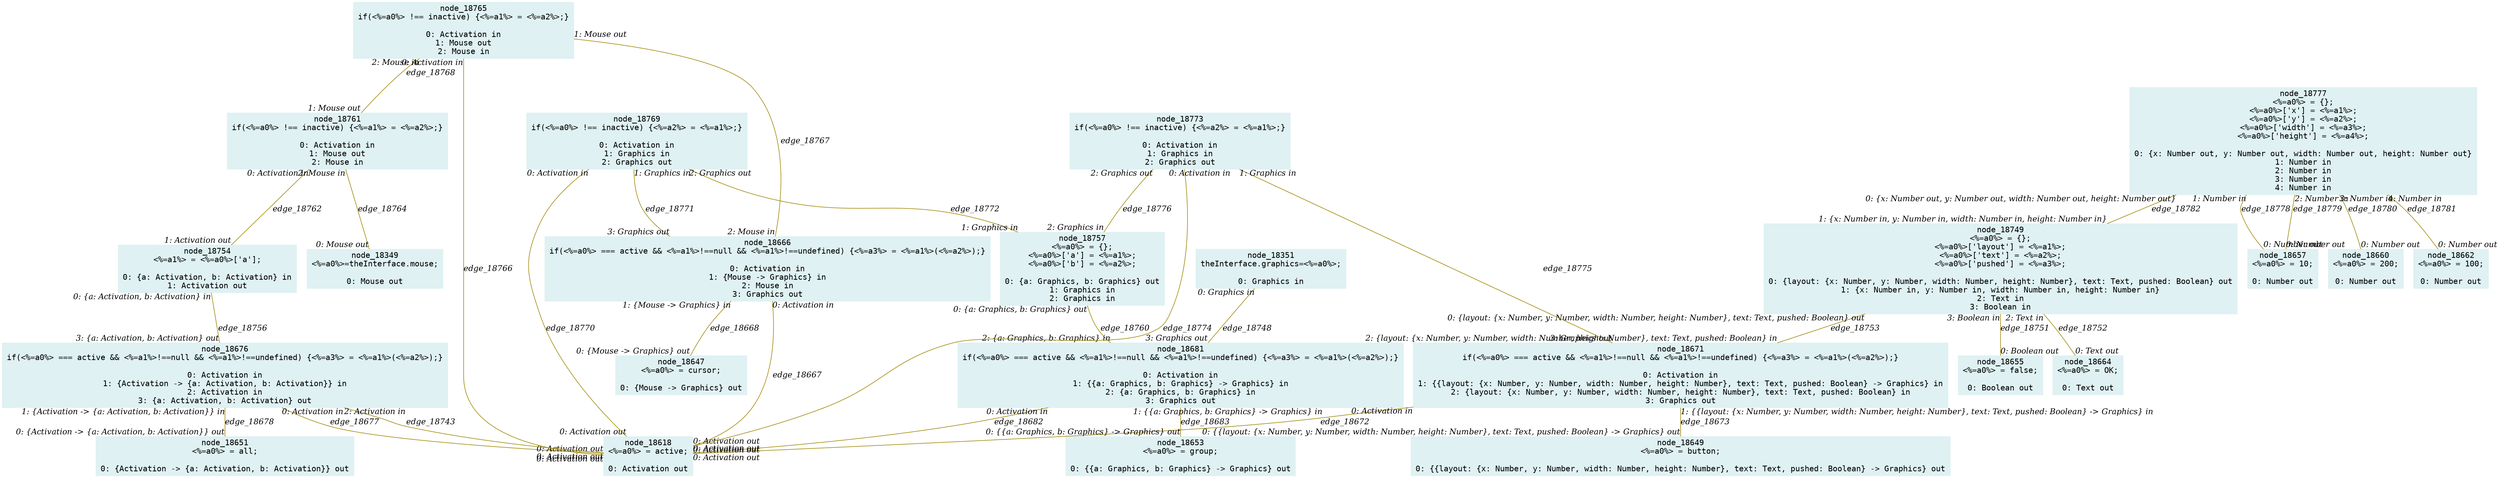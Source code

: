 digraph g{node_18349 [shape="box", style="filled", color="#dff1f2", fontname="Courier", label="node_18349
<%=a0%>=theInterface.mouse;

0: Mouse out" ]
node_18351 [shape="box", style="filled", color="#dff1f2", fontname="Courier", label="node_18351
theInterface.graphics=<%=a0%>;

0: Graphics in" ]
node_18618 [shape="box", style="filled", color="#dff1f2", fontname="Courier", label="node_18618
<%=a0%> = active;

0: Activation out" ]
node_18647 [shape="box", style="filled", color="#dff1f2", fontname="Courier", label="node_18647
<%=a0%> = cursor;

0: {Mouse -> Graphics} out" ]
node_18649 [shape="box", style="filled", color="#dff1f2", fontname="Courier", label="node_18649
<%=a0%> = button;

0: {{layout: {x: Number, y: Number, width: Number, height: Number}, text: Text, pushed: Boolean} -> Graphics} out" ]
node_18651 [shape="box", style="filled", color="#dff1f2", fontname="Courier", label="node_18651
<%=a0%> = all;

0: {Activation -> {a: Activation, b: Activation}} out" ]
node_18653 [shape="box", style="filled", color="#dff1f2", fontname="Courier", label="node_18653
<%=a0%> = group;

0: {{a: Graphics, b: Graphics} -> Graphics} out" ]
node_18655 [shape="box", style="filled", color="#dff1f2", fontname="Courier", label="node_18655
<%=a0%> = false;

0: Boolean out" ]
node_18657 [shape="box", style="filled", color="#dff1f2", fontname="Courier", label="node_18657
<%=a0%> = 10;

0: Number out" ]
node_18660 [shape="box", style="filled", color="#dff1f2", fontname="Courier", label="node_18660
<%=a0%> = 200;

0: Number out" ]
node_18662 [shape="box", style="filled", color="#dff1f2", fontname="Courier", label="node_18662
<%=a0%> = 100;

0: Number out" ]
node_18664 [shape="box", style="filled", color="#dff1f2", fontname="Courier", label="node_18664
<%=a0%> = OK;

0: Text out" ]
node_18666 [shape="box", style="filled", color="#dff1f2", fontname="Courier", label="node_18666
if(<%=a0%> === active && <%=a1%>!==null && <%=a1%>!==undefined) {<%=a3%> = <%=a1%>(<%=a2%>);}

0: Activation in
1: {Mouse -> Graphics} in
2: Mouse in
3: Graphics out" ]
node_18671 [shape="box", style="filled", color="#dff1f2", fontname="Courier", label="node_18671
if(<%=a0%> === active && <%=a1%>!==null && <%=a1%>!==undefined) {<%=a3%> = <%=a1%>(<%=a2%>);}

0: Activation in
1: {{layout: {x: Number, y: Number, width: Number, height: Number}, text: Text, pushed: Boolean} -> Graphics} in
2: {layout: {x: Number, y: Number, width: Number, height: Number}, text: Text, pushed: Boolean} in
3: Graphics out" ]
node_18676 [shape="box", style="filled", color="#dff1f2", fontname="Courier", label="node_18676
if(<%=a0%> === active && <%=a1%>!==null && <%=a1%>!==undefined) {<%=a3%> = <%=a1%>(<%=a2%>);}

0: Activation in
1: {Activation -> {a: Activation, b: Activation}} in
2: Activation in
3: {a: Activation, b: Activation} out" ]
node_18681 [shape="box", style="filled", color="#dff1f2", fontname="Courier", label="node_18681
if(<%=a0%> === active && <%=a1%>!==null && <%=a1%>!==undefined) {<%=a3%> = <%=a1%>(<%=a2%>);}

0: Activation in
1: {{a: Graphics, b: Graphics} -> Graphics} in
2: {a: Graphics, b: Graphics} in
3: Graphics out" ]
node_18749 [shape="box", style="filled", color="#dff1f2", fontname="Courier", label="node_18749
<%=a0%> = {};
<%=a0%>['layout'] = <%=a1%>;
<%=a0%>['text'] = <%=a2%>;
<%=a0%>['pushed'] = <%=a3%>;

0: {layout: {x: Number, y: Number, width: Number, height: Number}, text: Text, pushed: Boolean} out
1: {x: Number in, y: Number in, width: Number in, height: Number in}
2: Text in
3: Boolean in" ]
node_18754 [shape="box", style="filled", color="#dff1f2", fontname="Courier", label="node_18754
<%=a1%> = <%=a0%>['a'];

0: {a: Activation, b: Activation} in
1: Activation out" ]
node_18757 [shape="box", style="filled", color="#dff1f2", fontname="Courier", label="node_18757
<%=a0%> = {};
<%=a0%>['a'] = <%=a1%>;
<%=a0%>['b'] = <%=a2%>;

0: {a: Graphics, b: Graphics} out
1: Graphics in
2: Graphics in" ]
node_18761 [shape="box", style="filled", color="#dff1f2", fontname="Courier", label="node_18761
if(<%=a0%> !== inactive) {<%=a1%> = <%=a2%>;}

0: Activation in
1: Mouse out
2: Mouse in" ]
node_18765 [shape="box", style="filled", color="#dff1f2", fontname="Courier", label="node_18765
if(<%=a0%> !== inactive) {<%=a1%> = <%=a2%>;}

0: Activation in
1: Mouse out
2: Mouse in" ]
node_18769 [shape="box", style="filled", color="#dff1f2", fontname="Courier", label="node_18769
if(<%=a0%> !== inactive) {<%=a2%> = <%=a1%>;}

0: Activation in
1: Graphics in
2: Graphics out" ]
node_18773 [shape="box", style="filled", color="#dff1f2", fontname="Courier", label="node_18773
if(<%=a0%> !== inactive) {<%=a2%> = <%=a1%>;}

0: Activation in
1: Graphics in
2: Graphics out" ]
node_18777 [shape="box", style="filled", color="#dff1f2", fontname="Courier", label="node_18777
<%=a0%> = {};
<%=a0%>['x'] = <%=a1%>;
<%=a0%>['y'] = <%=a2%>;
<%=a0%>['width'] = <%=a3%>;
<%=a0%>['height'] = <%=a4%>;

0: {x: Number out, y: Number out, width: Number out, height: Number out}
1: Number in
2: Number in
3: Number in
4: Number in" ]
node_18666 -> node_18618 [dir=none, arrowHead=none, fontname="Times-Italic", arrowsize=1, color="#9d8400", label="edge_18667",  headlabel="0: Activation out", taillabel="0: Activation in" ]
node_18666 -> node_18647 [dir=none, arrowHead=none, fontname="Times-Italic", arrowsize=1, color="#9d8400", label="edge_18668",  headlabel="0: {Mouse -> Graphics} out", taillabel="1: {Mouse -> Graphics} in" ]
node_18671 -> node_18618 [dir=none, arrowHead=none, fontname="Times-Italic", arrowsize=1, color="#9d8400", label="edge_18672",  headlabel="0: Activation out", taillabel="0: Activation in" ]
node_18671 -> node_18649 [dir=none, arrowHead=none, fontname="Times-Italic", arrowsize=1, color="#9d8400", label="edge_18673",  headlabel="0: {{layout: {x: Number, y: Number, width: Number, height: Number}, text: Text, pushed: Boolean} -> Graphics} out", taillabel="1: {{layout: {x: Number, y: Number, width: Number, height: Number}, text: Text, pushed: Boolean} -> Graphics} in" ]
node_18676 -> node_18618 [dir=none, arrowHead=none, fontname="Times-Italic", arrowsize=1, color="#9d8400", label="edge_18677",  headlabel="0: Activation out", taillabel="0: Activation in" ]
node_18676 -> node_18651 [dir=none, arrowHead=none, fontname="Times-Italic", arrowsize=1, color="#9d8400", label="edge_18678",  headlabel="0: {Activation -> {a: Activation, b: Activation}} out", taillabel="1: {Activation -> {a: Activation, b: Activation}} in" ]
node_18681 -> node_18618 [dir=none, arrowHead=none, fontname="Times-Italic", arrowsize=1, color="#9d8400", label="edge_18682",  headlabel="0: Activation out", taillabel="0: Activation in" ]
node_18681 -> node_18653 [dir=none, arrowHead=none, fontname="Times-Italic", arrowsize=1, color="#9d8400", label="edge_18683",  headlabel="0: {{a: Graphics, b: Graphics} -> Graphics} out", taillabel="1: {{a: Graphics, b: Graphics} -> Graphics} in" ]
node_18676 -> node_18618 [dir=none, arrowHead=none, fontname="Times-Italic", arrowsize=1, color="#9d8400", label="edge_18743",  headlabel="0: Activation out", taillabel="2: Activation in" ]
node_18351 -> node_18681 [dir=none, arrowHead=none, fontname="Times-Italic", arrowsize=1, color="#9d8400", label="edge_18748",  headlabel="3: Graphics out", taillabel="0: Graphics in" ]
node_18749 -> node_18655 [dir=none, arrowHead=none, fontname="Times-Italic", arrowsize=1, color="#9d8400", label="edge_18751",  headlabel="0: Boolean out", taillabel="3: Boolean in" ]
node_18749 -> node_18664 [dir=none, arrowHead=none, fontname="Times-Italic", arrowsize=1, color="#9d8400", label="edge_18752",  headlabel="0: Text out", taillabel="2: Text in" ]
node_18749 -> node_18671 [dir=none, arrowHead=none, fontname="Times-Italic", arrowsize=1, color="#9d8400", label="edge_18753",  headlabel="2: {layout: {x: Number, y: Number, width: Number, height: Number}, text: Text, pushed: Boolean} in", taillabel="0: {layout: {x: Number, y: Number, width: Number, height: Number}, text: Text, pushed: Boolean} out" ]
node_18754 -> node_18676 [dir=none, arrowHead=none, fontname="Times-Italic", arrowsize=1, color="#9d8400", label="edge_18756",  headlabel="3: {a: Activation, b: Activation} out", taillabel="0: {a: Activation, b: Activation} in" ]
node_18757 -> node_18681 [dir=none, arrowHead=none, fontname="Times-Italic", arrowsize=1, color="#9d8400", label="edge_18760",  headlabel="2: {a: Graphics, b: Graphics} in", taillabel="0: {a: Graphics, b: Graphics} out" ]
node_18761 -> node_18754 [dir=none, arrowHead=none, fontname="Times-Italic", arrowsize=1, color="#9d8400", label="edge_18762",  headlabel="1: Activation out", taillabel="0: Activation in" ]
node_18761 -> node_18349 [dir=none, arrowHead=none, fontname="Times-Italic", arrowsize=1, color="#9d8400", label="edge_18764",  headlabel="0: Mouse out", taillabel="2: Mouse in" ]
node_18765 -> node_18618 [dir=none, arrowHead=none, fontname="Times-Italic", arrowsize=1, color="#9d8400", label="edge_18766",  headlabel="0: Activation out", taillabel="0: Activation in" ]
node_18765 -> node_18666 [dir=none, arrowHead=none, fontname="Times-Italic", arrowsize=1, color="#9d8400", label="edge_18767",  headlabel="2: Mouse in", taillabel="1: Mouse out" ]
node_18765 -> node_18761 [dir=none, arrowHead=none, fontname="Times-Italic", arrowsize=1, color="#9d8400", label="edge_18768",  headlabel="1: Mouse out", taillabel="2: Mouse in" ]
node_18769 -> node_18618 [dir=none, arrowHead=none, fontname="Times-Italic", arrowsize=1, color="#9d8400", label="edge_18770",  headlabel="0: Activation out", taillabel="0: Activation in" ]
node_18769 -> node_18666 [dir=none, arrowHead=none, fontname="Times-Italic", arrowsize=1, color="#9d8400", label="edge_18771",  headlabel="3: Graphics out", taillabel="1: Graphics in" ]
node_18769 -> node_18757 [dir=none, arrowHead=none, fontname="Times-Italic", arrowsize=1, color="#9d8400", label="edge_18772",  headlabel="1: Graphics in", taillabel="2: Graphics out" ]
node_18773 -> node_18618 [dir=none, arrowHead=none, fontname="Times-Italic", arrowsize=1, color="#9d8400", label="edge_18774",  headlabel="0: Activation out", taillabel="0: Activation in" ]
node_18773 -> node_18671 [dir=none, arrowHead=none, fontname="Times-Italic", arrowsize=1, color="#9d8400", label="edge_18775",  headlabel="3: Graphics out", taillabel="1: Graphics in" ]
node_18773 -> node_18757 [dir=none, arrowHead=none, fontname="Times-Italic", arrowsize=1, color="#9d8400", label="edge_18776",  headlabel="2: Graphics in", taillabel="2: Graphics out" ]
node_18777 -> node_18657 [dir=none, arrowHead=none, fontname="Times-Italic", arrowsize=1, color="#9d8400", label="edge_18778",  headlabel="0: Number out", taillabel="1: Number in" ]
node_18777 -> node_18657 [dir=none, arrowHead=none, fontname="Times-Italic", arrowsize=1, color="#9d8400", label="edge_18779",  headlabel="0: Number out", taillabel="2: Number in" ]
node_18777 -> node_18660 [dir=none, arrowHead=none, fontname="Times-Italic", arrowsize=1, color="#9d8400", label="edge_18780",  headlabel="0: Number out", taillabel="3: Number in" ]
node_18777 -> node_18662 [dir=none, arrowHead=none, fontname="Times-Italic", arrowsize=1, color="#9d8400", label="edge_18781",  headlabel="0: Number out", taillabel="4: Number in" ]
node_18777 -> node_18749 [dir=none, arrowHead=none, fontname="Times-Italic", arrowsize=1, color="#9d8400", label="edge_18782",  headlabel="1: {x: Number in, y: Number in, width: Number in, height: Number in}", taillabel="0: {x: Number out, y: Number out, width: Number out, height: Number out}" ]
}